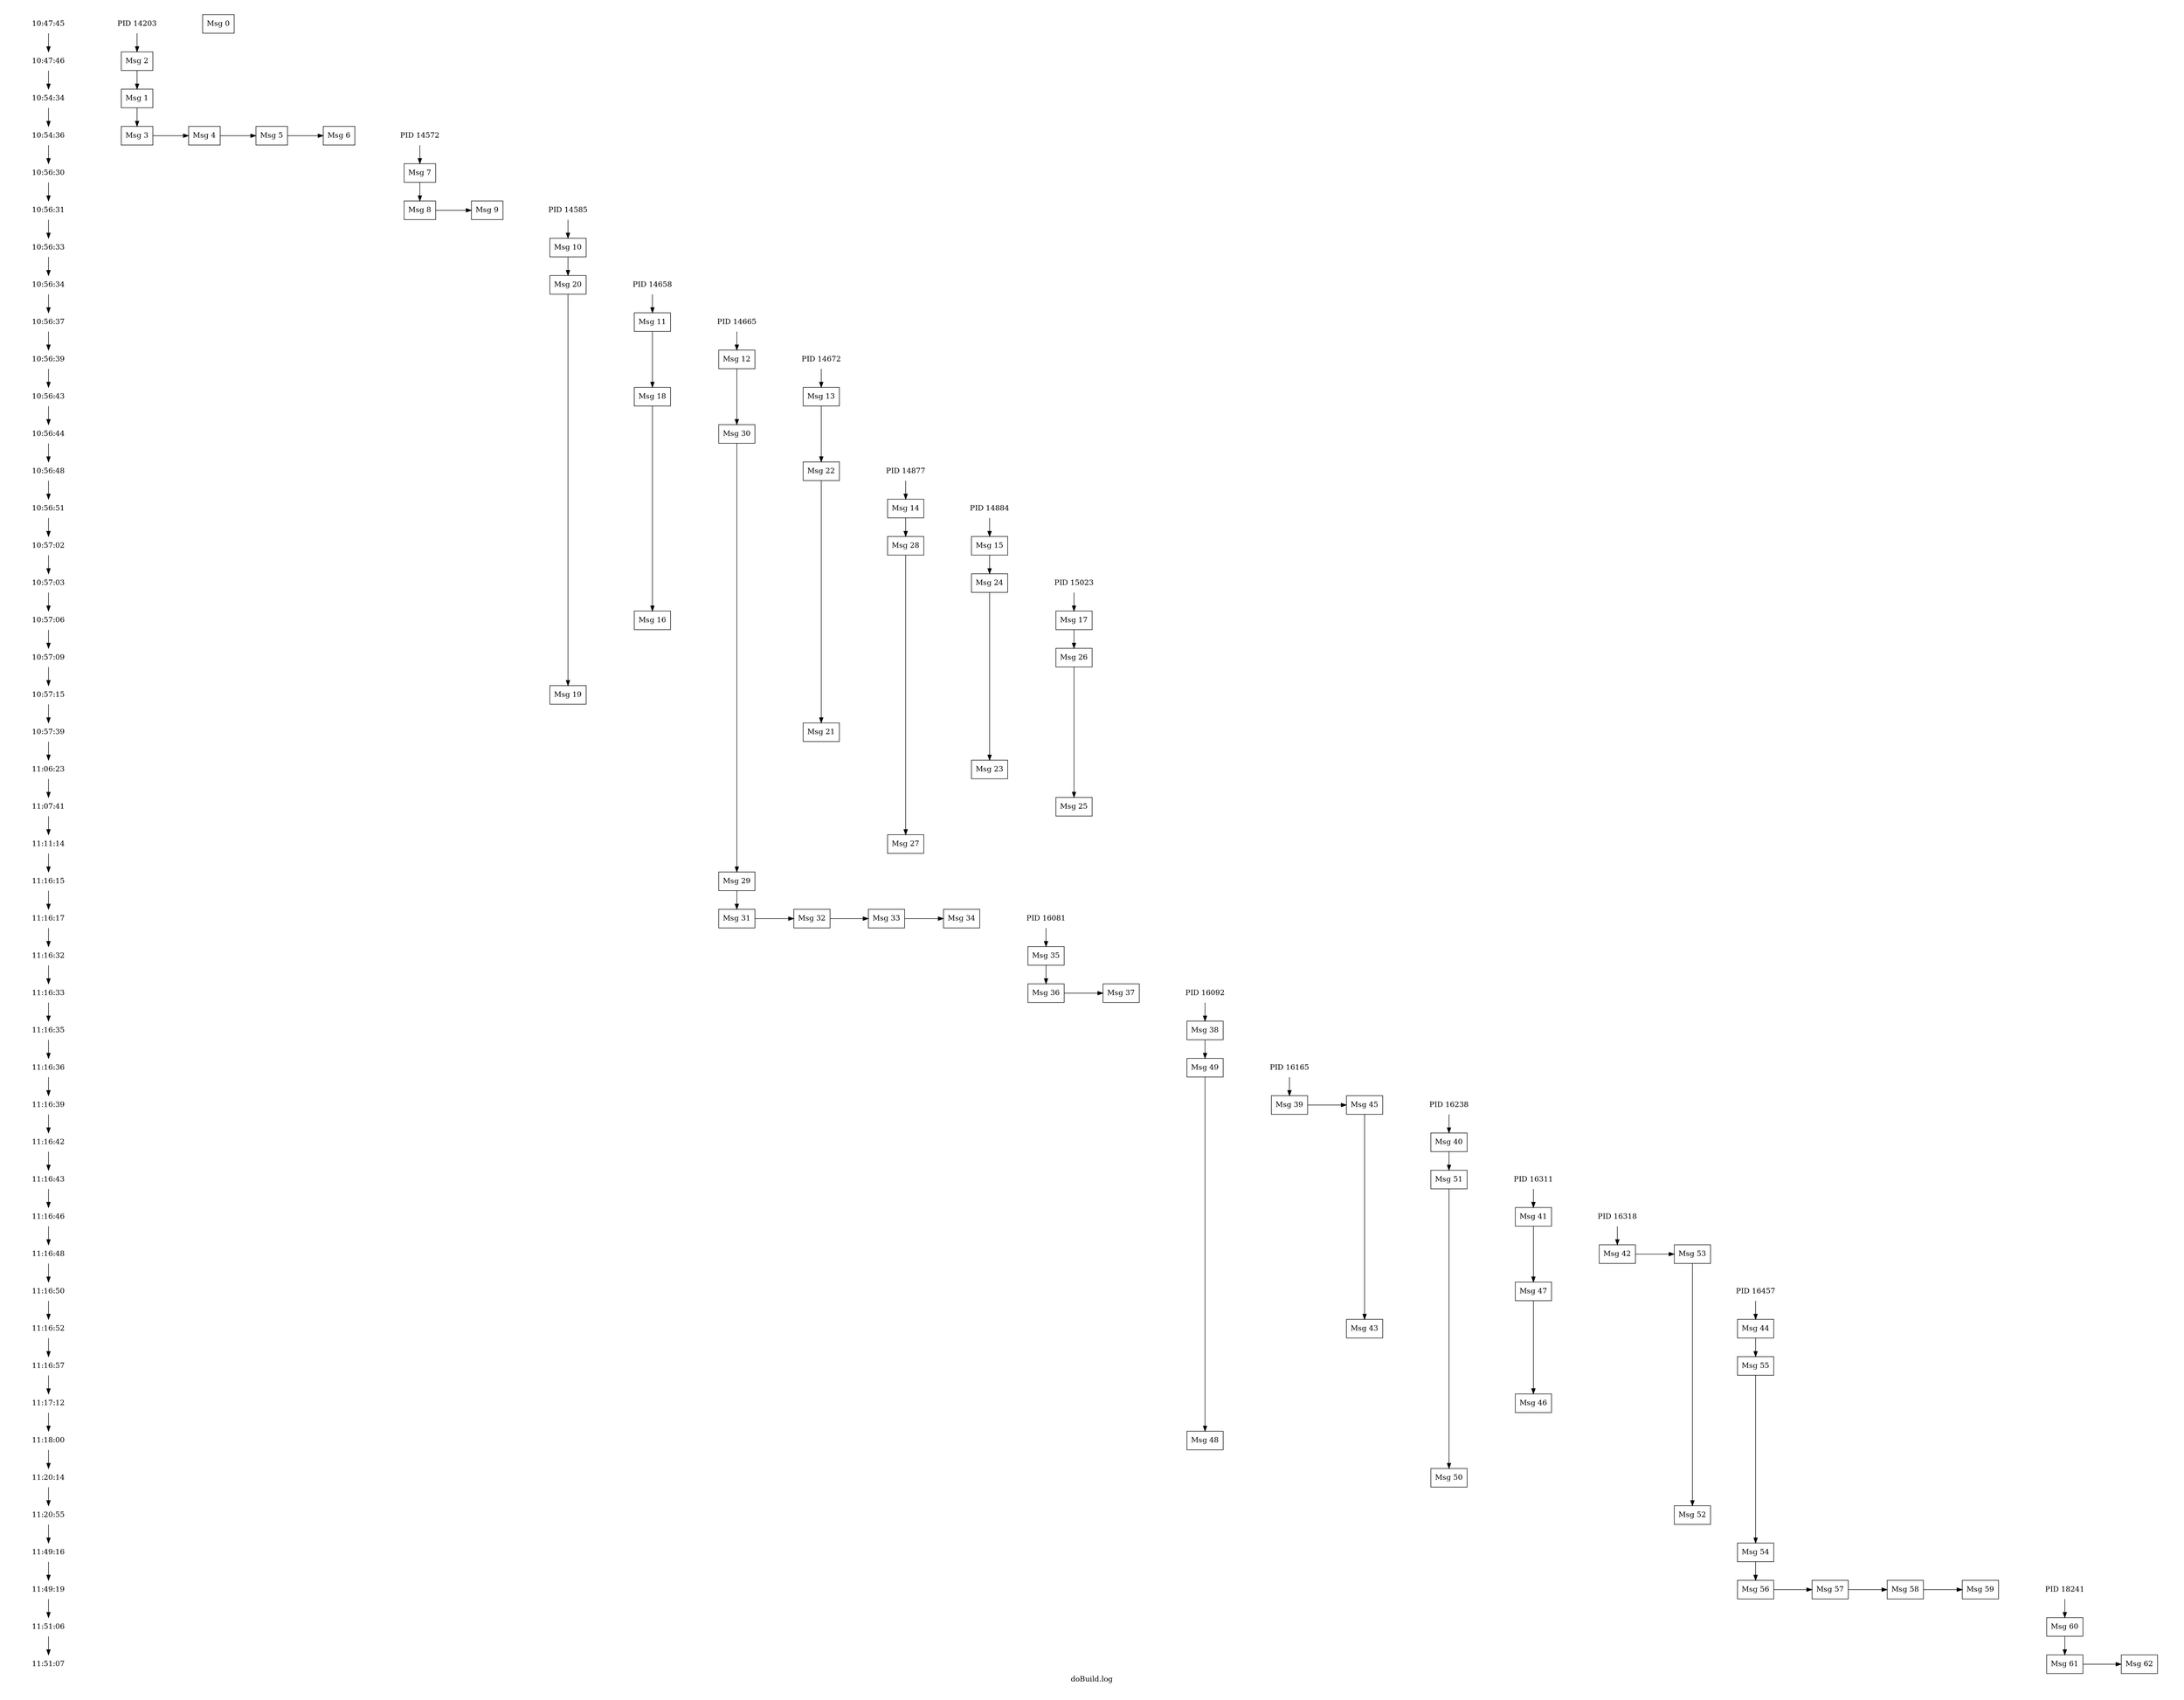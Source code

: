 digraph Stepper {
 	graph [	size="43.5,33.5",
	        page="44,34",
	        margin="0.25,0.25",
	        label="doBuild.log",
	        ratio="fill",
		    orientation=portrait ];

{
node [shape=plaintext];
/* the time stamps */

"10:47:45" ->
	"10:47:46" ->
	"10:54:34" ->
	"10:54:36" ->
	"10:56:30" ->
	"10:56:31" ->
	"10:56:33" ->
	"10:56:34" ->
	"10:56:37" ->
	"10:56:39" ->
	"10:56:43" ->
	"10:56:44" ->
	"10:56:48" ->
	"10:56:51" ->
	"10:57:02" ->
	"10:57:03" ->
	"10:57:06" ->
	"10:57:09" ->
	"10:57:15" ->
	"10:57:39" ->
	"11:06:23" ->
	"11:07:41" ->
	"11:11:14" ->
	"11:16:15" ->
	"11:16:17" ->
	"11:16:32" ->
	"11:16:33" ->
	"11:16:35" ->
	"11:16:36" ->
	"11:16:39" ->
	"11:16:42" ->
	"11:16:43" ->
	"11:16:46" ->
	"11:16:48" ->
	"11:16:50" ->
	"11:16:52" ->
	"11:16:57" ->
	"11:17:12" ->
	"11:18:00" ->
	"11:20:14" ->
	"11:20:55" ->
	"11:49:16" ->
	"11:49:19" ->
	"11:51:06" ->
	"11:51:07";

"PID 14203";
	"PID 14572";
	"PID 14585";
	"PID 14658";
	"PID 14665";
	"PID 14672";
	"PID 14877";
	"PID 14884";
	"PID 15023";
	"PID 16081";
	"PID 16092";
	"PID 16165";
	"PID 16238";
	"PID 16311";
	"PID 16318";
	"PID 16457";
	"PID 18241";

};

node [shape=box];

{ rank = same; "10:47:45"; "Msg 0"; }
{ rank = same; "10:47:46"; "Msg 2"; }
{ rank = same; "10:54:34"; "Msg 1"; }
{ rank = same; "10:54:36"; "Msg 3";
	"Msg 4";
	"Msg 5";
	"Msg 6"; }
{ rank = same; "10:56:30"; "Msg 7"; }
{ rank = same; "10:56:31"; "Msg 8";
	"Msg 9"; }
{ rank = same; "10:56:33"; "Msg 10"; }
{ rank = same; "10:56:34"; "Msg 20"; }
{ rank = same; "10:56:37"; "Msg 11"; }
{ rank = same; "10:56:39"; "Msg 12"; }
{ rank = same; "10:56:43"; "Msg 13";
	"Msg 18"; }
{ rank = same; "10:56:44"; "Msg 30"; }
{ rank = same; "10:56:48"; "Msg 22"; }
{ rank = same; "10:56:51"; "Msg 14"; }
{ rank = same; "10:57:02"; "Msg 15";
	"Msg 28"; }
{ rank = same; "10:57:03"; "Msg 24"; }
{ rank = same; "10:57:06"; "Msg 16";
	"Msg 17"; }
{ rank = same; "10:57:09"; "Msg 26"; }
{ rank = same; "10:57:15"; "Msg 19"; }
{ rank = same; "10:57:39"; "Msg 21"; }
{ rank = same; "11:06:23"; "Msg 23"; }
{ rank = same; "11:07:41"; "Msg 25"; }
{ rank = same; "11:11:14"; "Msg 27"; }
{ rank = same; "11:16:15"; "Msg 29"; }
{ rank = same; "11:16:17"; "Msg 31";
	"Msg 32";
	"Msg 33";
	"Msg 34"; }
{ rank = same; "11:16:32"; "Msg 35"; }
{ rank = same; "11:16:33"; "Msg 36";
	"Msg 37"; }
{ rank = same; "11:16:35"; "Msg 38"; }
{ rank = same; "11:16:36"; "Msg 49"; }
{ rank = same; "11:16:39"; "Msg 39";
	"Msg 45"; }
{ rank = same; "11:16:42"; "Msg 40"; }
{ rank = same; "11:16:43"; "Msg 51"; }
{ rank = same; "11:16:46"; "Msg 41"; }
{ rank = same; "11:16:48"; "Msg 42";
	"Msg 53"; }
{ rank = same; "11:16:50"; "Msg 47"; }
{ rank = same; "11:16:52"; "Msg 43";
	"Msg 44"; }
{ rank = same; "11:16:57"; "Msg 55"; }
{ rank = same; "11:17:12"; "Msg 46"; }
{ rank = same; "11:18:00"; "Msg 48"; }
{ rank = same; "11:20:14"; "Msg 50"; }
{ rank = same; "11:20:55"; "Msg 52"; }
{ rank = same; "11:49:16"; "Msg 54"; }
{ rank = same; "11:49:19"; "Msg 56";
	"Msg 57";
	"Msg 58";
	"Msg 59"; }
{ rank = same; "11:51:06"; "Msg 60"; }
{ rank = same; "11:51:07"; "Msg 61";
	"Msg 62"; }

"PID 14203" ->
	"Msg 2" ->
	"Msg 1" ->
	"Msg 3" ->
	"Msg 4" ->
	"Msg 5" ->
	"Msg 6";

"PID 14572" ->
	"Msg 7" ->
	"Msg 8" ->
	"Msg 9";

"PID 14585" ->
	"Msg 10" ->
	"Msg 20" ->
	"Msg 19";

"PID 14658" ->
	"Msg 11" ->
	"Msg 18" ->
	"Msg 16";

"PID 14665" ->
	"Msg 12" ->
	"Msg 30" ->
	"Msg 29" ->
	"Msg 31" ->
	"Msg 32" ->
	"Msg 33" ->
	"Msg 34";

"PID 14672" ->
	"Msg 13" ->
	"Msg 22" ->
	"Msg 21";

"PID 14877" ->
	"Msg 14" ->
	"Msg 28" ->
	"Msg 27";

"PID 14884" ->
	"Msg 15" ->
	"Msg 24" ->
	"Msg 23";

"PID 15023" ->
	"Msg 17" ->
	"Msg 26" ->
	"Msg 25";

"PID 16081" ->
	"Msg 35" ->
	"Msg 36" ->
	"Msg 37";

"PID 16092" ->
	"Msg 38" ->
	"Msg 49" ->
	"Msg 48";

"PID 16165" ->
	"Msg 39" ->
	"Msg 45" ->
	"Msg 43";

"PID 16238" ->
	"Msg 40" ->
	"Msg 51" ->
	"Msg 50";

"PID 16311" ->
	"Msg 41" ->
	"Msg 47" ->
	"Msg 46";

"PID 16318" ->
	"Msg 42" ->
	"Msg 53" ->
	"Msg 52";

"PID 16457" ->
	"Msg 44" ->
	"Msg 55" ->
	"Msg 54" ->
	"Msg 56" ->
	"Msg 57" ->
	"Msg 58" ->
	"Msg 59";

"PID 18241" ->
	"Msg 60" ->
	"Msg 61" ->
	"Msg 62";

}
